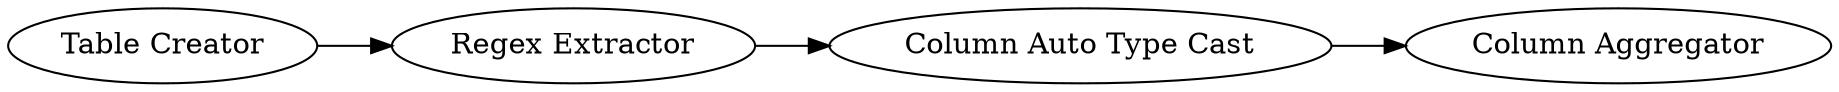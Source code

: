 digraph {
	6 -> 4
	1 -> 3
	3 -> 6
	1 [label="Table Creator"]
	4 [label="Column Aggregator"]
	3 [label="Regex Extractor"]
	6 [label="Column Auto Type Cast"]
	rankdir=LR
}
